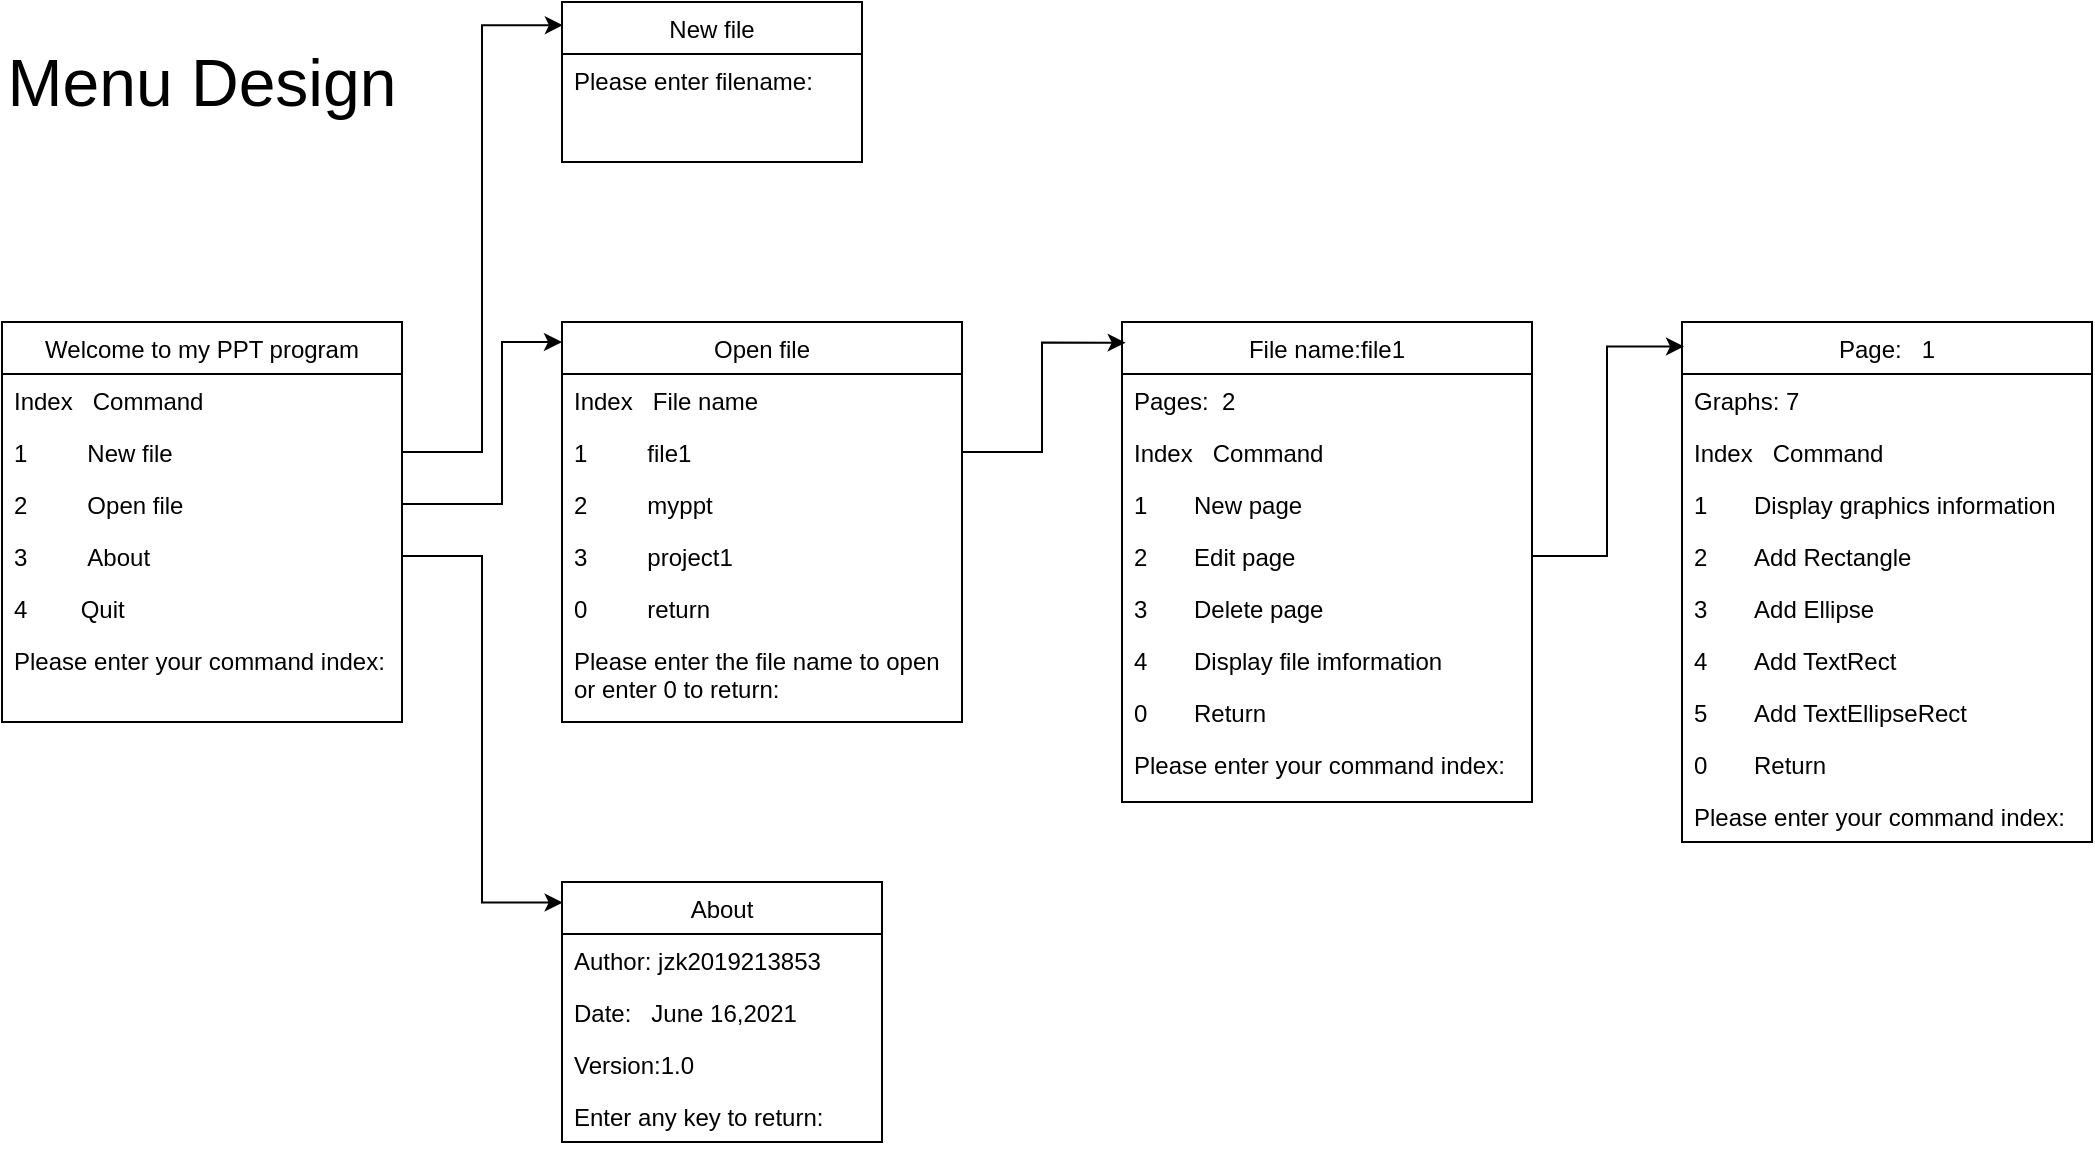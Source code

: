 <mxfile version="13.7.9" type="device"><diagram id="R2lEEEUBdFMjLlhIrx00" name="Page-1"><mxGraphModel dx="2844" dy="1644" grid="0" gridSize="10" guides="1" tooltips="1" connect="1" arrows="1" fold="1" page="1" pageScale="1" pageWidth="850" pageHeight="1100" math="0" shadow="0" extFonts="Permanent Marker^https://fonts.googleapis.com/css?family=Permanent+Marker"><root><mxCell id="0"/><mxCell id="1" parent="0"/><mxCell id="l8SYyLU8kXRfEGyidumW-1" value="Welcome to my PPT program" style="swimlane;fontStyle=0;align=center;verticalAlign=top;childLayout=stackLayout;horizontal=1;startSize=26;horizontalStack=0;resizeParent=1;resizeLast=0;collapsible=1;marginBottom=0;rounded=0;shadow=0;strokeWidth=1;" parent="1" vertex="1"><mxGeometry x="160" y="240" width="200" height="200" as="geometry"><mxRectangle x="200" y="240" width="170" height="26" as="alternateBounds"/></mxGeometry></mxCell><mxCell id="oG0_EoiKiU8y4A1qP2aK-2" value="Index   Command" style="text;align=left;verticalAlign=top;spacingLeft=4;spacingRight=4;overflow=hidden;rotatable=0;points=[[0,0.5],[1,0.5]];portConstraint=eastwest;" vertex="1" parent="l8SYyLU8kXRfEGyidumW-1"><mxGeometry y="26" width="200" height="26" as="geometry"/></mxCell><mxCell id="l8SYyLU8kXRfEGyidumW-2" value="1         New file" style="text;align=left;verticalAlign=top;spacingLeft=4;spacingRight=4;overflow=hidden;rotatable=0;points=[[0,0.5],[1,0.5]];portConstraint=eastwest;" parent="l8SYyLU8kXRfEGyidumW-1" vertex="1"><mxGeometry y="52" width="200" height="26" as="geometry"/></mxCell><mxCell id="l8SYyLU8kXRfEGyidumW-3" value="2         Open file" style="text;align=left;verticalAlign=top;spacingLeft=4;spacingRight=4;overflow=hidden;rotatable=0;points=[[0,0.5],[1,0.5]];portConstraint=eastwest;" parent="l8SYyLU8kXRfEGyidumW-1" vertex="1"><mxGeometry y="78" width="200" height="26" as="geometry"/></mxCell><mxCell id="l8SYyLU8kXRfEGyidumW-4" value="3         About" style="text;align=left;verticalAlign=top;spacingLeft=4;spacingRight=4;overflow=hidden;rotatable=0;points=[[0,0.5],[1,0.5]];portConstraint=eastwest;" parent="l8SYyLU8kXRfEGyidumW-1" vertex="1"><mxGeometry y="104" width="200" height="26" as="geometry"/></mxCell><mxCell id="l8SYyLU8kXRfEGyidumW-16" value="4        Quit" style="text;align=left;verticalAlign=top;spacingLeft=4;spacingRight=4;overflow=hidden;rotatable=0;points=[[0,0.5],[1,0.5]];portConstraint=eastwest;" parent="l8SYyLU8kXRfEGyidumW-1" vertex="1"><mxGeometry y="130" width="200" height="26" as="geometry"/></mxCell><mxCell id="oG0_EoiKiU8y4A1qP2aK-1" value="Please enter your command index:" style="text;align=left;verticalAlign=top;spacingLeft=4;spacingRight=4;overflow=hidden;rotatable=0;points=[[0,0.5],[1,0.5]];portConstraint=eastwest;" vertex="1" parent="l8SYyLU8kXRfEGyidumW-1"><mxGeometry y="156" width="200" height="26" as="geometry"/></mxCell><mxCell id="l8SYyLU8kXRfEGyidumW-26" value="Open file" style="swimlane;fontStyle=0;align=center;verticalAlign=top;childLayout=stackLayout;horizontal=1;startSize=26;horizontalStack=0;resizeParent=1;resizeLast=0;collapsible=1;marginBottom=0;rounded=0;shadow=0;strokeWidth=1;" parent="1" vertex="1"><mxGeometry x="440" y="240" width="200" height="200" as="geometry"><mxRectangle x="600" y="110" width="170" height="26" as="alternateBounds"/></mxGeometry></mxCell><mxCell id="oG0_EoiKiU8y4A1qP2aK-3" value="Index   File name" style="text;align=left;verticalAlign=top;spacingLeft=4;spacingRight=4;overflow=hidden;rotatable=0;points=[[0,0.5],[1,0.5]];portConstraint=eastwest;" vertex="1" parent="l8SYyLU8kXRfEGyidumW-26"><mxGeometry y="26" width="200" height="26" as="geometry"/></mxCell><mxCell id="l8SYyLU8kXRfEGyidumW-27" value="1         file1" style="text;align=left;verticalAlign=top;spacingLeft=4;spacingRight=4;overflow=hidden;rotatable=0;points=[[0,0.5],[1,0.5]];portConstraint=eastwest;" parent="l8SYyLU8kXRfEGyidumW-26" vertex="1"><mxGeometry y="52" width="200" height="26" as="geometry"/></mxCell><mxCell id="l8SYyLU8kXRfEGyidumW-28" value="2         myppt" style="text;align=left;verticalAlign=top;spacingLeft=4;spacingRight=4;overflow=hidden;rotatable=0;points=[[0,0.5],[1,0.5]];portConstraint=eastwest;" parent="l8SYyLU8kXRfEGyidumW-26" vertex="1"><mxGeometry y="78" width="200" height="26" as="geometry"/></mxCell><mxCell id="l8SYyLU8kXRfEGyidumW-29" value="3         project1" style="text;align=left;verticalAlign=top;spacingLeft=4;spacingRight=4;overflow=hidden;rotatable=0;points=[[0,0.5],[1,0.5]];portConstraint=eastwest;" parent="l8SYyLU8kXRfEGyidumW-26" vertex="1"><mxGeometry y="104" width="200" height="26" as="geometry"/></mxCell><mxCell id="l8SYyLU8kXRfEGyidumW-31" value="0         return " style="text;align=left;verticalAlign=top;spacingLeft=4;spacingRight=4;overflow=hidden;rotatable=0;points=[[0,0.5],[1,0.5]];portConstraint=eastwest;" parent="l8SYyLU8kXRfEGyidumW-26" vertex="1"><mxGeometry y="130" width="200" height="26" as="geometry"/></mxCell><mxCell id="l8SYyLU8kXRfEGyidumW-30" value="Please enter the file name to open &#10;or enter 0 to return:" style="text;align=left;verticalAlign=top;spacingLeft=4;spacingRight=4;overflow=hidden;rotatable=0;points=[[0,0.5],[1,0.5]];portConstraint=eastwest;" parent="l8SYyLU8kXRfEGyidumW-26" vertex="1"><mxGeometry y="156" width="200" height="37" as="geometry"/></mxCell><mxCell id="l8SYyLU8kXRfEGyidumW-22" value="File name:file1" style="swimlane;fontStyle=0;align=center;verticalAlign=top;childLayout=stackLayout;horizontal=1;startSize=26;horizontalStack=0;resizeParent=1;resizeLast=0;collapsible=1;marginBottom=0;rounded=0;shadow=0;strokeWidth=1;" parent="1" vertex="1"><mxGeometry x="720" y="240" width="205" height="240" as="geometry"><mxRectangle x="600" y="110" width="170" height="26" as="alternateBounds"/></mxGeometry></mxCell><mxCell id="oG0_EoiKiU8y4A1qP2aK-4" value="Pages:  2" style="text;align=left;verticalAlign=top;spacingLeft=4;spacingRight=4;overflow=hidden;rotatable=0;points=[[0,0.5],[1,0.5]];portConstraint=eastwest;" vertex="1" parent="l8SYyLU8kXRfEGyidumW-22"><mxGeometry y="26" width="205" height="26" as="geometry"/></mxCell><mxCell id="oG0_EoiKiU8y4A1qP2aK-5" value="Index   Command" style="text;align=left;verticalAlign=top;spacingLeft=4;spacingRight=4;overflow=hidden;rotatable=0;points=[[0,0.5],[1,0.5]];portConstraint=eastwest;" vertex="1" parent="l8SYyLU8kXRfEGyidumW-22"><mxGeometry y="52" width="205" height="26" as="geometry"/></mxCell><mxCell id="l8SYyLU8kXRfEGyidumW-23" value="1       New page" style="text;align=left;verticalAlign=top;spacingLeft=4;spacingRight=4;overflow=hidden;rotatable=0;points=[[0,0.5],[1,0.5]];portConstraint=eastwest;" parent="l8SYyLU8kXRfEGyidumW-22" vertex="1"><mxGeometry y="78" width="205" height="26" as="geometry"/></mxCell><mxCell id="l8SYyLU8kXRfEGyidumW-24" value="2       Edit page" style="text;align=left;verticalAlign=top;spacingLeft=4;spacingRight=4;overflow=hidden;rotatable=0;points=[[0,0.5],[1,0.5]];portConstraint=eastwest;" parent="l8SYyLU8kXRfEGyidumW-22" vertex="1"><mxGeometry y="104" width="205" height="26" as="geometry"/></mxCell><mxCell id="l8SYyLU8kXRfEGyidumW-25" value="3       Delete page" style="text;align=left;verticalAlign=top;spacingLeft=4;spacingRight=4;overflow=hidden;rotatable=0;points=[[0,0.5],[1,0.5]];portConstraint=eastwest;" parent="l8SYyLU8kXRfEGyidumW-22" vertex="1"><mxGeometry y="130" width="205" height="26" as="geometry"/></mxCell><mxCell id="oG0_EoiKiU8y4A1qP2aK-6" value="4       Display file imformation" style="text;align=left;verticalAlign=top;spacingLeft=4;spacingRight=4;overflow=hidden;rotatable=0;points=[[0,0.5],[1,0.5]];portConstraint=eastwest;" vertex="1" parent="l8SYyLU8kXRfEGyidumW-22"><mxGeometry y="156" width="205" height="26" as="geometry"/></mxCell><mxCell id="oG0_EoiKiU8y4A1qP2aK-7" value="0       Return" style="text;align=left;verticalAlign=top;spacingLeft=4;spacingRight=4;overflow=hidden;rotatable=0;points=[[0,0.5],[1,0.5]];portConstraint=eastwest;" vertex="1" parent="l8SYyLU8kXRfEGyidumW-22"><mxGeometry y="182" width="205" height="26" as="geometry"/></mxCell><mxCell id="oG0_EoiKiU8y4A1qP2aK-8" value="Please enter your command index:" style="text;align=left;verticalAlign=top;spacingLeft=4;spacingRight=4;overflow=hidden;rotatable=0;points=[[0,0.5],[1,0.5]];portConstraint=eastwest;" vertex="1" parent="l8SYyLU8kXRfEGyidumW-22"><mxGeometry y="208" width="205" height="26" as="geometry"/></mxCell><mxCell id="oG0_EoiKiU8y4A1qP2aK-9" value="Page:   1" style="swimlane;fontStyle=0;align=center;verticalAlign=top;childLayout=stackLayout;horizontal=1;startSize=26;horizontalStack=0;resizeParent=1;resizeLast=0;collapsible=1;marginBottom=0;rounded=0;shadow=0;strokeWidth=1;" vertex="1" parent="1"><mxGeometry x="1000" y="240" width="205" height="260" as="geometry"><mxRectangle x="600" y="110" width="170" height="26" as="alternateBounds"/></mxGeometry></mxCell><mxCell id="oG0_EoiKiU8y4A1qP2aK-10" value="Graphs: 7" style="text;align=left;verticalAlign=top;spacingLeft=4;spacingRight=4;overflow=hidden;rotatable=0;points=[[0,0.5],[1,0.5]];portConstraint=eastwest;" vertex="1" parent="oG0_EoiKiU8y4A1qP2aK-9"><mxGeometry y="26" width="205" height="26" as="geometry"/></mxCell><mxCell id="oG0_EoiKiU8y4A1qP2aK-11" value="Index   Command" style="text;align=left;verticalAlign=top;spacingLeft=4;spacingRight=4;overflow=hidden;rotatable=0;points=[[0,0.5],[1,0.5]];portConstraint=eastwest;" vertex="1" parent="oG0_EoiKiU8y4A1qP2aK-9"><mxGeometry y="52" width="205" height="26" as="geometry"/></mxCell><mxCell id="oG0_EoiKiU8y4A1qP2aK-12" value="1       Display graphics information" style="text;align=left;verticalAlign=top;spacingLeft=4;spacingRight=4;overflow=hidden;rotatable=0;points=[[0,0.5],[1,0.5]];portConstraint=eastwest;" vertex="1" parent="oG0_EoiKiU8y4A1qP2aK-9"><mxGeometry y="78" width="205" height="26" as="geometry"/></mxCell><mxCell id="oG0_EoiKiU8y4A1qP2aK-13" value="2       Add Rectangle" style="text;align=left;verticalAlign=top;spacingLeft=4;spacingRight=4;overflow=hidden;rotatable=0;points=[[0,0.5],[1,0.5]];portConstraint=eastwest;" vertex="1" parent="oG0_EoiKiU8y4A1qP2aK-9"><mxGeometry y="104" width="205" height="26" as="geometry"/></mxCell><mxCell id="oG0_EoiKiU8y4A1qP2aK-14" value="3       Add Ellipse" style="text;align=left;verticalAlign=top;spacingLeft=4;spacingRight=4;overflow=hidden;rotatable=0;points=[[0,0.5],[1,0.5]];portConstraint=eastwest;" vertex="1" parent="oG0_EoiKiU8y4A1qP2aK-9"><mxGeometry y="130" width="205" height="26" as="geometry"/></mxCell><mxCell id="oG0_EoiKiU8y4A1qP2aK-15" value="4       Add TextRect" style="text;align=left;verticalAlign=top;spacingLeft=4;spacingRight=4;overflow=hidden;rotatable=0;points=[[0,0.5],[1,0.5]];portConstraint=eastwest;" vertex="1" parent="oG0_EoiKiU8y4A1qP2aK-9"><mxGeometry y="156" width="205" height="26" as="geometry"/></mxCell><mxCell id="oG0_EoiKiU8y4A1qP2aK-16" value="5       Add TextEllipseRect" style="text;align=left;verticalAlign=top;spacingLeft=4;spacingRight=4;overflow=hidden;rotatable=0;points=[[0,0.5],[1,0.5]];portConstraint=eastwest;" vertex="1" parent="oG0_EoiKiU8y4A1qP2aK-9"><mxGeometry y="182" width="205" height="26" as="geometry"/></mxCell><mxCell id="oG0_EoiKiU8y4A1qP2aK-18" value="0       Return" style="text;align=left;verticalAlign=top;spacingLeft=4;spacingRight=4;overflow=hidden;rotatable=0;points=[[0,0.5],[1,0.5]];portConstraint=eastwest;" vertex="1" parent="oG0_EoiKiU8y4A1qP2aK-9"><mxGeometry y="208" width="205" height="26" as="geometry"/></mxCell><mxCell id="oG0_EoiKiU8y4A1qP2aK-17" value="Please enter your command index:" style="text;align=left;verticalAlign=top;spacingLeft=4;spacingRight=4;overflow=hidden;rotatable=0;points=[[0,0.5],[1,0.5]];portConstraint=eastwest;" vertex="1" parent="oG0_EoiKiU8y4A1qP2aK-9"><mxGeometry y="234" width="205" height="26" as="geometry"/></mxCell><mxCell id="oG0_EoiKiU8y4A1qP2aK-24" value="New file" style="swimlane;fontStyle=0;align=center;verticalAlign=top;childLayout=stackLayout;horizontal=1;startSize=26;horizontalStack=0;resizeParent=1;resizeLast=0;collapsible=1;marginBottom=0;rounded=0;shadow=0;strokeWidth=1;" vertex="1" parent="1"><mxGeometry x="440" y="80" width="150" height="80" as="geometry"><mxRectangle x="480" y="345" width="170" height="26" as="alternateBounds"/></mxGeometry></mxCell><mxCell id="oG0_EoiKiU8y4A1qP2aK-25" value="Please enter filename:" style="text;align=left;verticalAlign=top;spacingLeft=4;spacingRight=4;overflow=hidden;rotatable=0;points=[[0,0.5],[1,0.5]];portConstraint=eastwest;" vertex="1" parent="oG0_EoiKiU8y4A1qP2aK-24"><mxGeometry y="26" width="150" height="26" as="geometry"/></mxCell><mxCell id="l8SYyLU8kXRfEGyidumW-17" value="About" style="swimlane;fontStyle=0;align=center;verticalAlign=top;childLayout=stackLayout;horizontal=1;startSize=26;horizontalStack=0;resizeParent=1;resizeLast=0;collapsible=1;marginBottom=0;rounded=0;shadow=0;strokeWidth=1;" parent="1" vertex="1"><mxGeometry x="440" y="520" width="160" height="130" as="geometry"><mxRectangle x="480" y="345" width="170" height="26" as="alternateBounds"/></mxGeometry></mxCell><mxCell id="l8SYyLU8kXRfEGyidumW-18" value="Author: jzk2019213853" style="text;align=left;verticalAlign=top;spacingLeft=4;spacingRight=4;overflow=hidden;rotatable=0;points=[[0,0.5],[1,0.5]];portConstraint=eastwest;" parent="l8SYyLU8kXRfEGyidumW-17" vertex="1"><mxGeometry y="26" width="160" height="26" as="geometry"/></mxCell><mxCell id="oG0_EoiKiU8y4A1qP2aK-20" value="Date:   June 16,2021" style="text;align=left;verticalAlign=top;spacingLeft=4;spacingRight=4;overflow=hidden;rotatable=0;points=[[0,0.5],[1,0.5]];portConstraint=eastwest;" vertex="1" parent="l8SYyLU8kXRfEGyidumW-17"><mxGeometry y="52" width="160" height="26" as="geometry"/></mxCell><mxCell id="oG0_EoiKiU8y4A1qP2aK-21" value="Version:1.0" style="text;align=left;verticalAlign=top;spacingLeft=4;spacingRight=4;overflow=hidden;rotatable=0;points=[[0,0.5],[1,0.5]];portConstraint=eastwest;" vertex="1" parent="l8SYyLU8kXRfEGyidumW-17"><mxGeometry y="78" width="160" height="26" as="geometry"/></mxCell><mxCell id="oG0_EoiKiU8y4A1qP2aK-22" value="Enter any key to return:" style="text;align=left;verticalAlign=top;spacingLeft=4;spacingRight=4;overflow=hidden;rotatable=0;points=[[0,0.5],[1,0.5]];portConstraint=eastwest;" vertex="1" parent="l8SYyLU8kXRfEGyidumW-17"><mxGeometry y="104" width="160" height="26" as="geometry"/></mxCell><mxCell id="oG0_EoiKiU8y4A1qP2aK-30" style="edgeStyle=orthogonalEdgeStyle;rounded=0;orthogonalLoop=1;jettySize=auto;html=1;entryX=0.003;entryY=0.145;entryDx=0;entryDy=0;entryPerimeter=0;" edge="1" parent="1" source="l8SYyLU8kXRfEGyidumW-2" target="oG0_EoiKiU8y4A1qP2aK-24"><mxGeometry relative="1" as="geometry"/></mxCell><mxCell id="oG0_EoiKiU8y4A1qP2aK-31" style="edgeStyle=orthogonalEdgeStyle;rounded=0;orthogonalLoop=1;jettySize=auto;html=1;entryX=0;entryY=0.05;entryDx=0;entryDy=0;entryPerimeter=0;" edge="1" parent="1" source="l8SYyLU8kXRfEGyidumW-3" target="l8SYyLU8kXRfEGyidumW-26"><mxGeometry relative="1" as="geometry"><Array as="points"><mxPoint x="410" y="331"/><mxPoint x="410" y="250"/></Array></mxGeometry></mxCell><mxCell id="oG0_EoiKiU8y4A1qP2aK-32" style="edgeStyle=orthogonalEdgeStyle;rounded=0;orthogonalLoop=1;jettySize=auto;html=1;entryX=0.002;entryY=0.079;entryDx=0;entryDy=0;entryPerimeter=0;" edge="1" parent="1" source="l8SYyLU8kXRfEGyidumW-4" target="l8SYyLU8kXRfEGyidumW-17"><mxGeometry relative="1" as="geometry"/></mxCell><mxCell id="oG0_EoiKiU8y4A1qP2aK-34" style="edgeStyle=orthogonalEdgeStyle;rounded=0;orthogonalLoop=1;jettySize=auto;html=1;entryX=0.009;entryY=0.043;entryDx=0;entryDy=0;entryPerimeter=0;" edge="1" parent="1" source="l8SYyLU8kXRfEGyidumW-27" target="l8SYyLU8kXRfEGyidumW-22"><mxGeometry relative="1" as="geometry"/></mxCell><mxCell id="oG0_EoiKiU8y4A1qP2aK-35" style="edgeStyle=orthogonalEdgeStyle;rounded=0;orthogonalLoop=1;jettySize=auto;html=1;entryX=0.005;entryY=0.047;entryDx=0;entryDy=0;entryPerimeter=0;" edge="1" parent="1" source="l8SYyLU8kXRfEGyidumW-24" target="oG0_EoiKiU8y4A1qP2aK-9"><mxGeometry relative="1" as="geometry"/></mxCell><mxCell id="oG0_EoiKiU8y4A1qP2aK-36" value="&lt;font style=&quot;font-size: 33px&quot;&gt;Menu Design&lt;/font&gt;" style="text;html=1;strokeColor=none;fillColor=none;align=center;verticalAlign=middle;whiteSpace=wrap;rounded=0;" vertex="1" parent="1"><mxGeometry x="160" y="80" width="200" height="80" as="geometry"/></mxCell></root></mxGraphModel></diagram></mxfile>